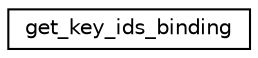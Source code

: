 digraph "Graphical Class Hierarchy"
{
 // INTERACTIVE_SVG=YES
 // LATEX_PDF_SIZE
  edge [fontname="Helvetica",fontsize="10",labelfontname="Helvetica",labelfontsize="10"];
  node [fontname="Helvetica",fontsize="10",shape=record];
  rankdir="LR";
  Node0 [label="get_key_ids_binding",height=0.2,width=0.4,color="black", fillcolor="white", style="filled",URL="$interfaceyaml__parser__mod_1_1get__key__ids__binding.html",tooltip="Private c function that gets the ids of the key-value pairs in a block (see yaml_parser_binding...."];
}

